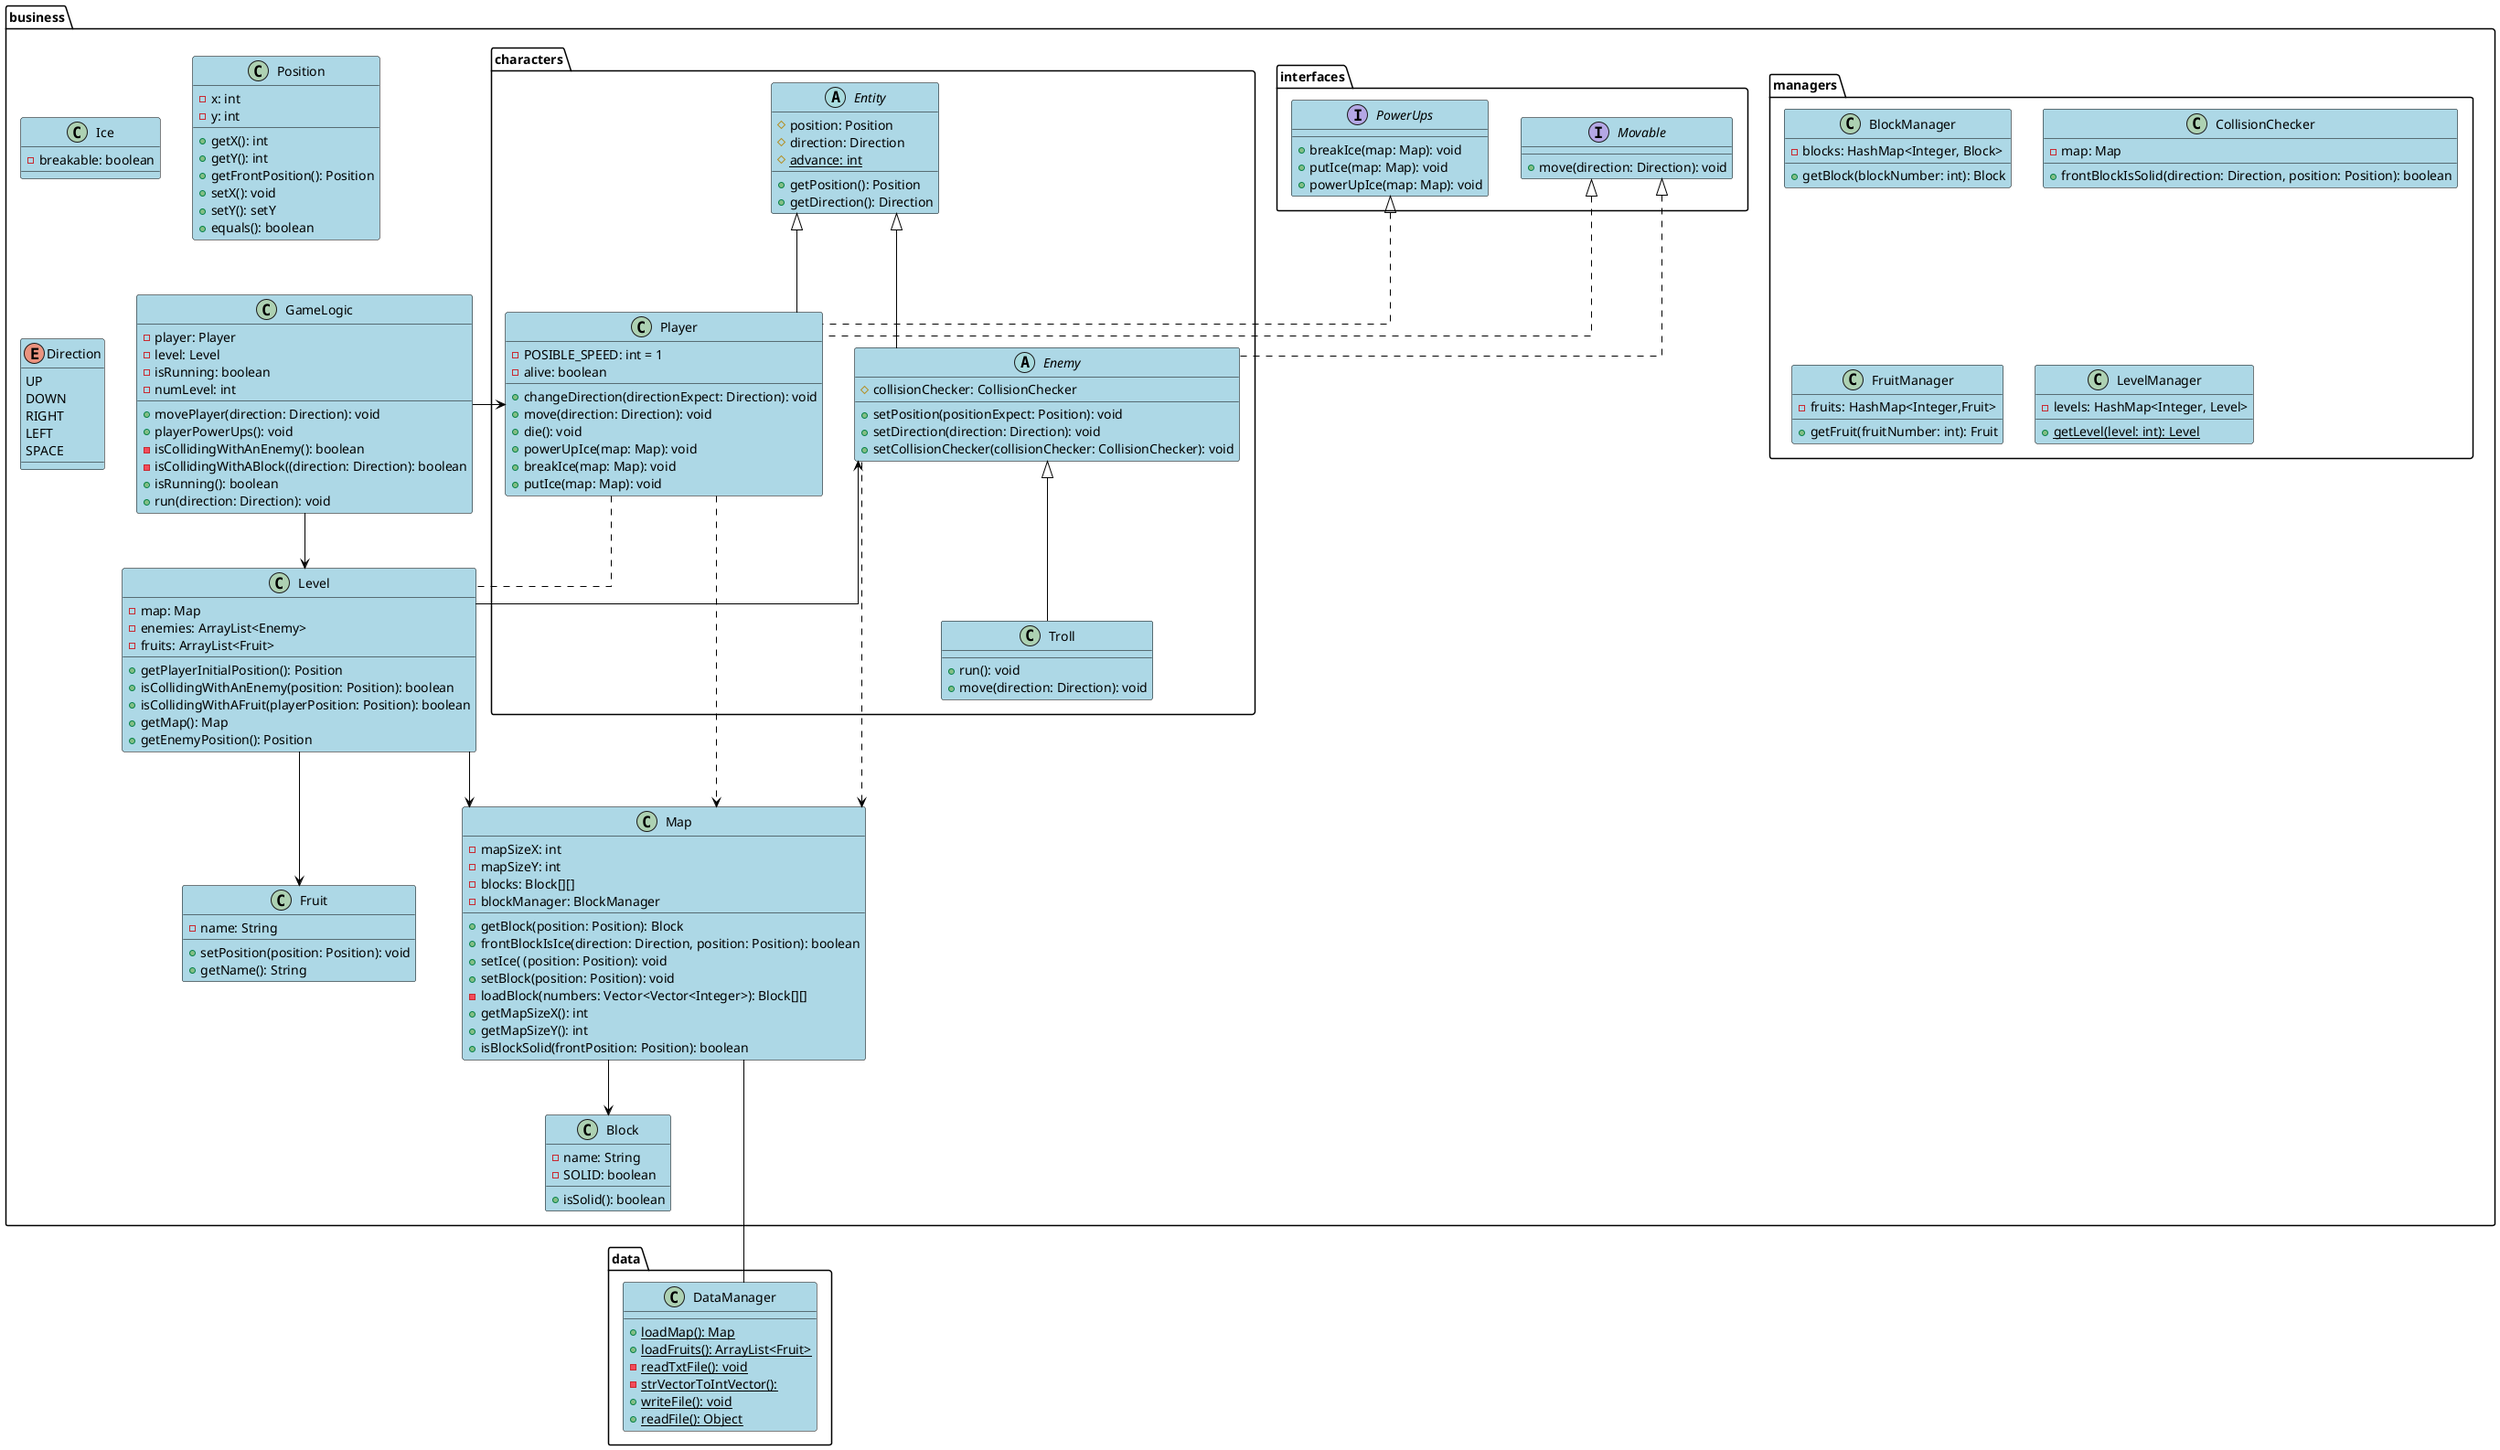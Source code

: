 @startuml


/'Esto de aquí ignoren'/
skinparam Linetype ortho
skinparam class {
BackgroundColor LightBlue
ArrowColor Black
BorderColor Black
}

package business {
    class GameLogic {
        -player: Player
        -level: Level
        -isRunning: boolean
        -numLevel: int
        +movePlayer(direction: Direction): void
        +playerPowerUps(): void
        -isCollidingWithAnEnemy(): boolean
        -isCollidingWithABlock((direction: Direction): boolean
        +isRunning(): boolean
        +run(direction: Direction): void
    }

    class Level {
        -map: Map
        -enemies: ArrayList<Enemy>
        -fruits: ArrayList<Fruit>
        +getPlayerInitialPosition(): Position
        +isCollidingWithAnEnemy(position: Position): boolean
        +isCollidingWithAFruit(playerPosition: Position): boolean
        +getMap(): Map
        +getEnemyPosition(): Position
    }

    class Map {
    /'no se pone final'/
        -mapSizeX: int
        -mapSizeY: int
        -blocks: Block[][]
        -blockManager: BlockManager
        +getBlock(position: Position): Block
        +frontBlockIsIce(direction: Direction, position: Position): boolean
        +setIce( (position: Position): void
        +setBlock(position: Position): void
        -loadBlock(numbers: Vector<Vector<Integer>): Block[][]
        +getMapSizeX(): int
        +getMapSizeY(): int
        +isBlockSolid(frontPosition: Position): boolean
    }

    class Block {
        -name: String
        -SOLID: boolean
        +isSolid(): boolean
    }

    class Ice {
        -breakable: boolean
    }

    class Fruit {
        -name: String
        +setPosition(position: Position): void
        +getName(): String
    }

    class Position {
        -x: int
        -y: int
        +getX(): int
        +getY(): int
        +getFrontPosition(): Position
        +setX(): void
        +setY(): setY
        +equals(): boolean
    }

    enum Direction {
        UP
        DOWN
        RIGHT
        LEFT
        SPACE
    }

    package managers{
        class BlockManager{
            -blocks: HashMap<Integer, Block>
            +getBlock(blockNumber: int): Block
        }

        class CollisionChecker{
            -map: Map
            +frontBlockIsSolid(direction: Direction, position: Position): boolean
        }

        class FruitManager{
            -fruits: HashMap<Integer,Fruit>
            +getFruit(fruitNumber: int): Fruit
        }

        class LevelManager{
            -levels: HashMap<Integer, Level>
            +{static}getLevel(level: int): Level
        }
    }

    package interfaces{
        interface Movable{
            +move(direction: Direction): void
        }
        interface PowerUps{
            +breakIce(map: Map): void
            +putIce(map: Map): void
            +powerUpIce(map: Map): void
        }
    }

    package characters {

        abstract class Entity {
            #position: Position
            #direction: Direction
            #{static}advance: int
            +getPosition(): Position
            +getDirection(): Direction
        }

        class Player {
            -POSIBLE_SPEED: int = 1
            -alive: boolean
            +changeDirection(directionExpect: Direction): void
            +move(direction: Direction): void
            +die(): void
            +powerUpIce(map: Map): void
            +breakIce(map: Map): void
            +putIce(map: Map): void
        }

        abstract class Enemy{
            #collisionChecker: CollisionChecker
            +setPosition(positionExpect: Position): void
            +setDirection(direction: Direction): void
            +setCollisionChecker(collisionChecker: CollisionChecker): void
        }

        class Troll{
            +run(): void
            +move(direction: Direction): void
        }
    }
}

package data{
    class DataManager {
        +{static}loadMap(): Map
        +{static}loadFruits(): ArrayList<Fruit>
        -{static}readTxtFile(): void
        -{static}strVectorToIntVector():
        +{static}writeFile(): void
        +{static}readFile(): Object
    }
}

Player ... Level
Player ...> Map
Enemy  .l.> Map

GameLogic --> Level
GameLogic -> Player

Level --> Map
Level --> Enemy
Level --> Fruit


Map --> Block
Map --- DataManager

Entity <|-- Player
Entity <|-- Enemy
Enemy <|-- Troll

Movable <|.. Enemy
Movable <|.. Player
PowerUps <|.. Player

@enduml